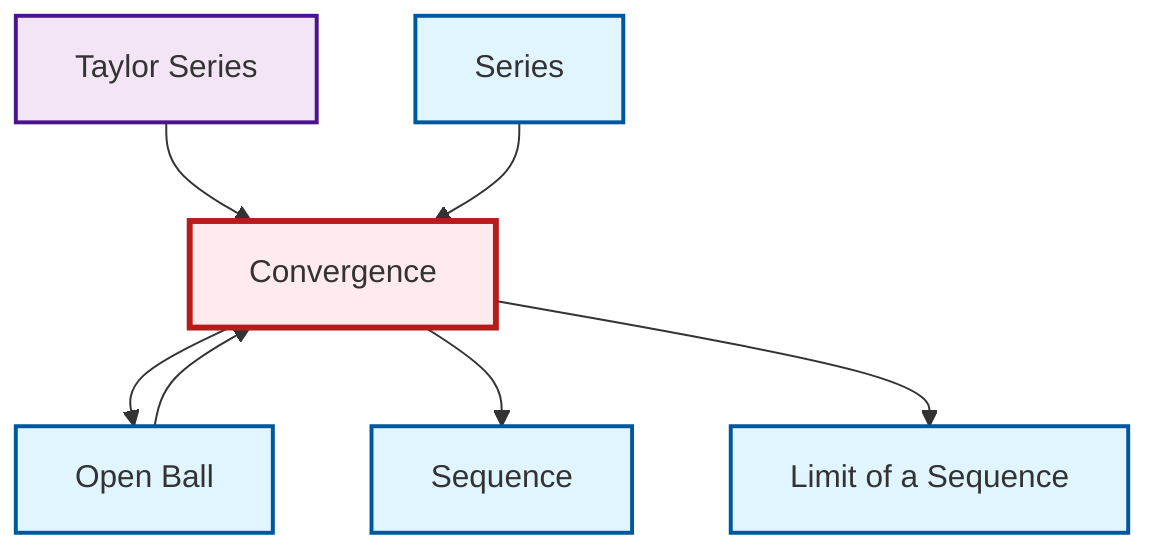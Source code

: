 graph TD
    classDef definition fill:#e1f5fe,stroke:#01579b,stroke-width:2px
    classDef theorem fill:#f3e5f5,stroke:#4a148c,stroke-width:2px
    classDef axiom fill:#fff3e0,stroke:#e65100,stroke-width:2px
    classDef example fill:#e8f5e9,stroke:#1b5e20,stroke-width:2px
    classDef current fill:#ffebee,stroke:#b71c1c,stroke-width:3px
    def-sequence["Sequence"]:::definition
    def-series["Series"]:::definition
    def-limit["Limit of a Sequence"]:::definition
    def-convergence["Convergence"]:::definition
    def-open-ball["Open Ball"]:::definition
    thm-taylor-series["Taylor Series"]:::theorem
    thm-taylor-series --> def-convergence
    def-convergence --> def-open-ball
    def-series --> def-convergence
    def-convergence --> def-sequence
    def-convergence --> def-limit
    def-open-ball --> def-convergence
    class def-convergence current